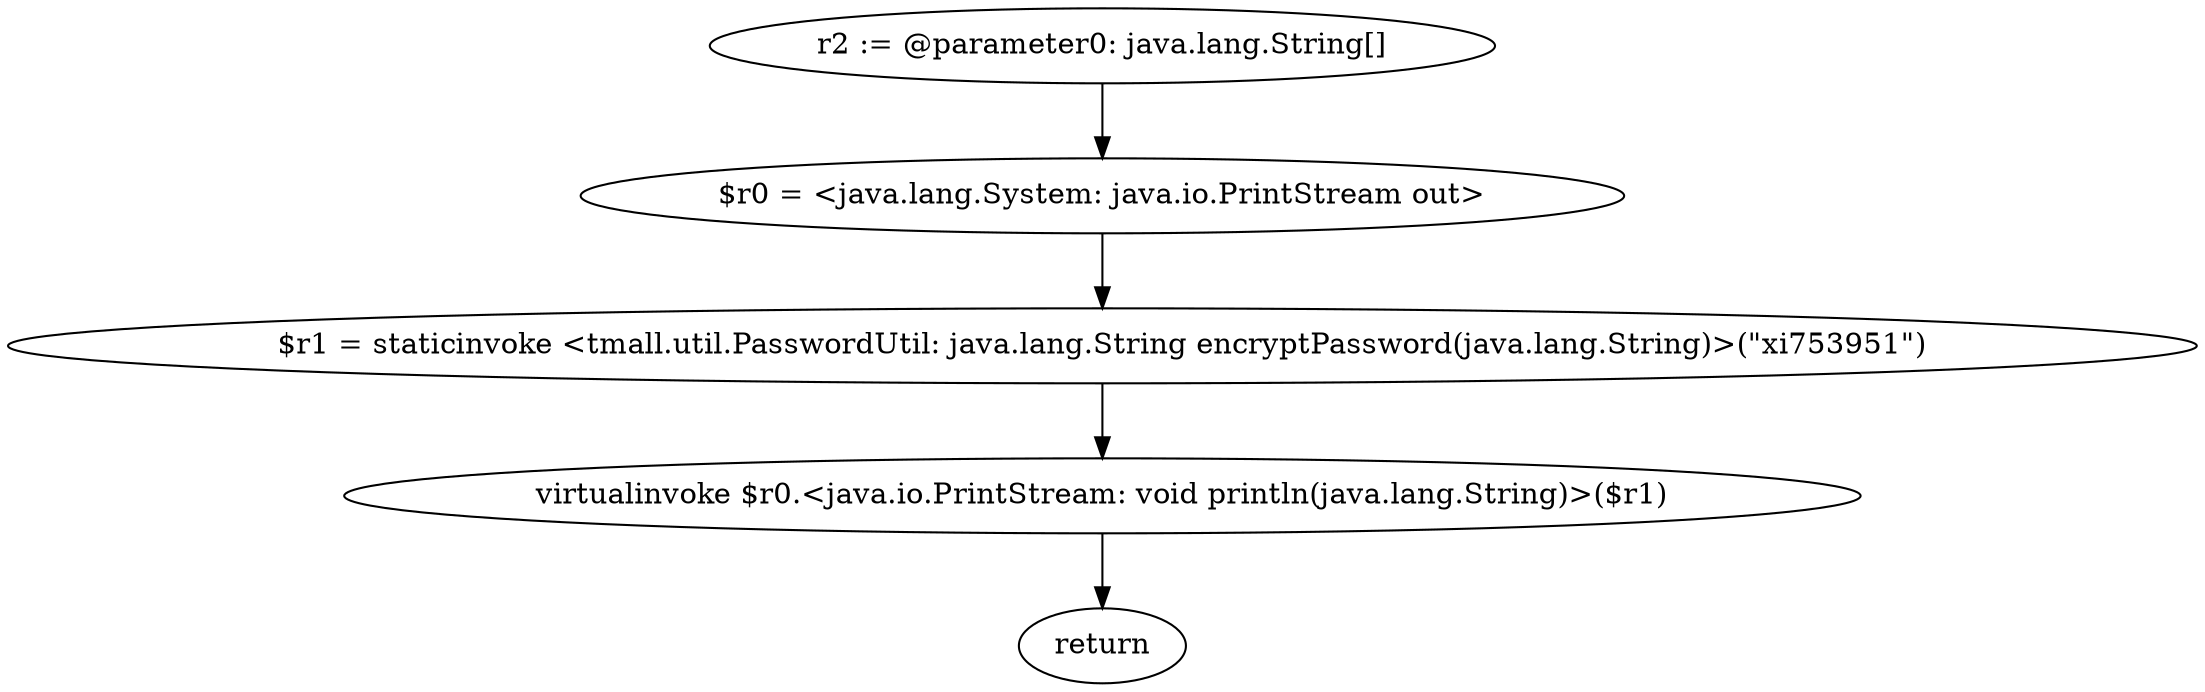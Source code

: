 digraph "unitGraph" {
    "r2 := @parameter0: java.lang.String[]"
    "$r0 = <java.lang.System: java.io.PrintStream out>"
    "$r1 = staticinvoke <tmall.util.PasswordUtil: java.lang.String encryptPassword(java.lang.String)>(\"xi753951\")"
    "virtualinvoke $r0.<java.io.PrintStream: void println(java.lang.String)>($r1)"
    "return"
    "r2 := @parameter0: java.lang.String[]"->"$r0 = <java.lang.System: java.io.PrintStream out>";
    "$r0 = <java.lang.System: java.io.PrintStream out>"->"$r1 = staticinvoke <tmall.util.PasswordUtil: java.lang.String encryptPassword(java.lang.String)>(\"xi753951\")";
    "$r1 = staticinvoke <tmall.util.PasswordUtil: java.lang.String encryptPassword(java.lang.String)>(\"xi753951\")"->"virtualinvoke $r0.<java.io.PrintStream: void println(java.lang.String)>($r1)";
    "virtualinvoke $r0.<java.io.PrintStream: void println(java.lang.String)>($r1)"->"return";
}
